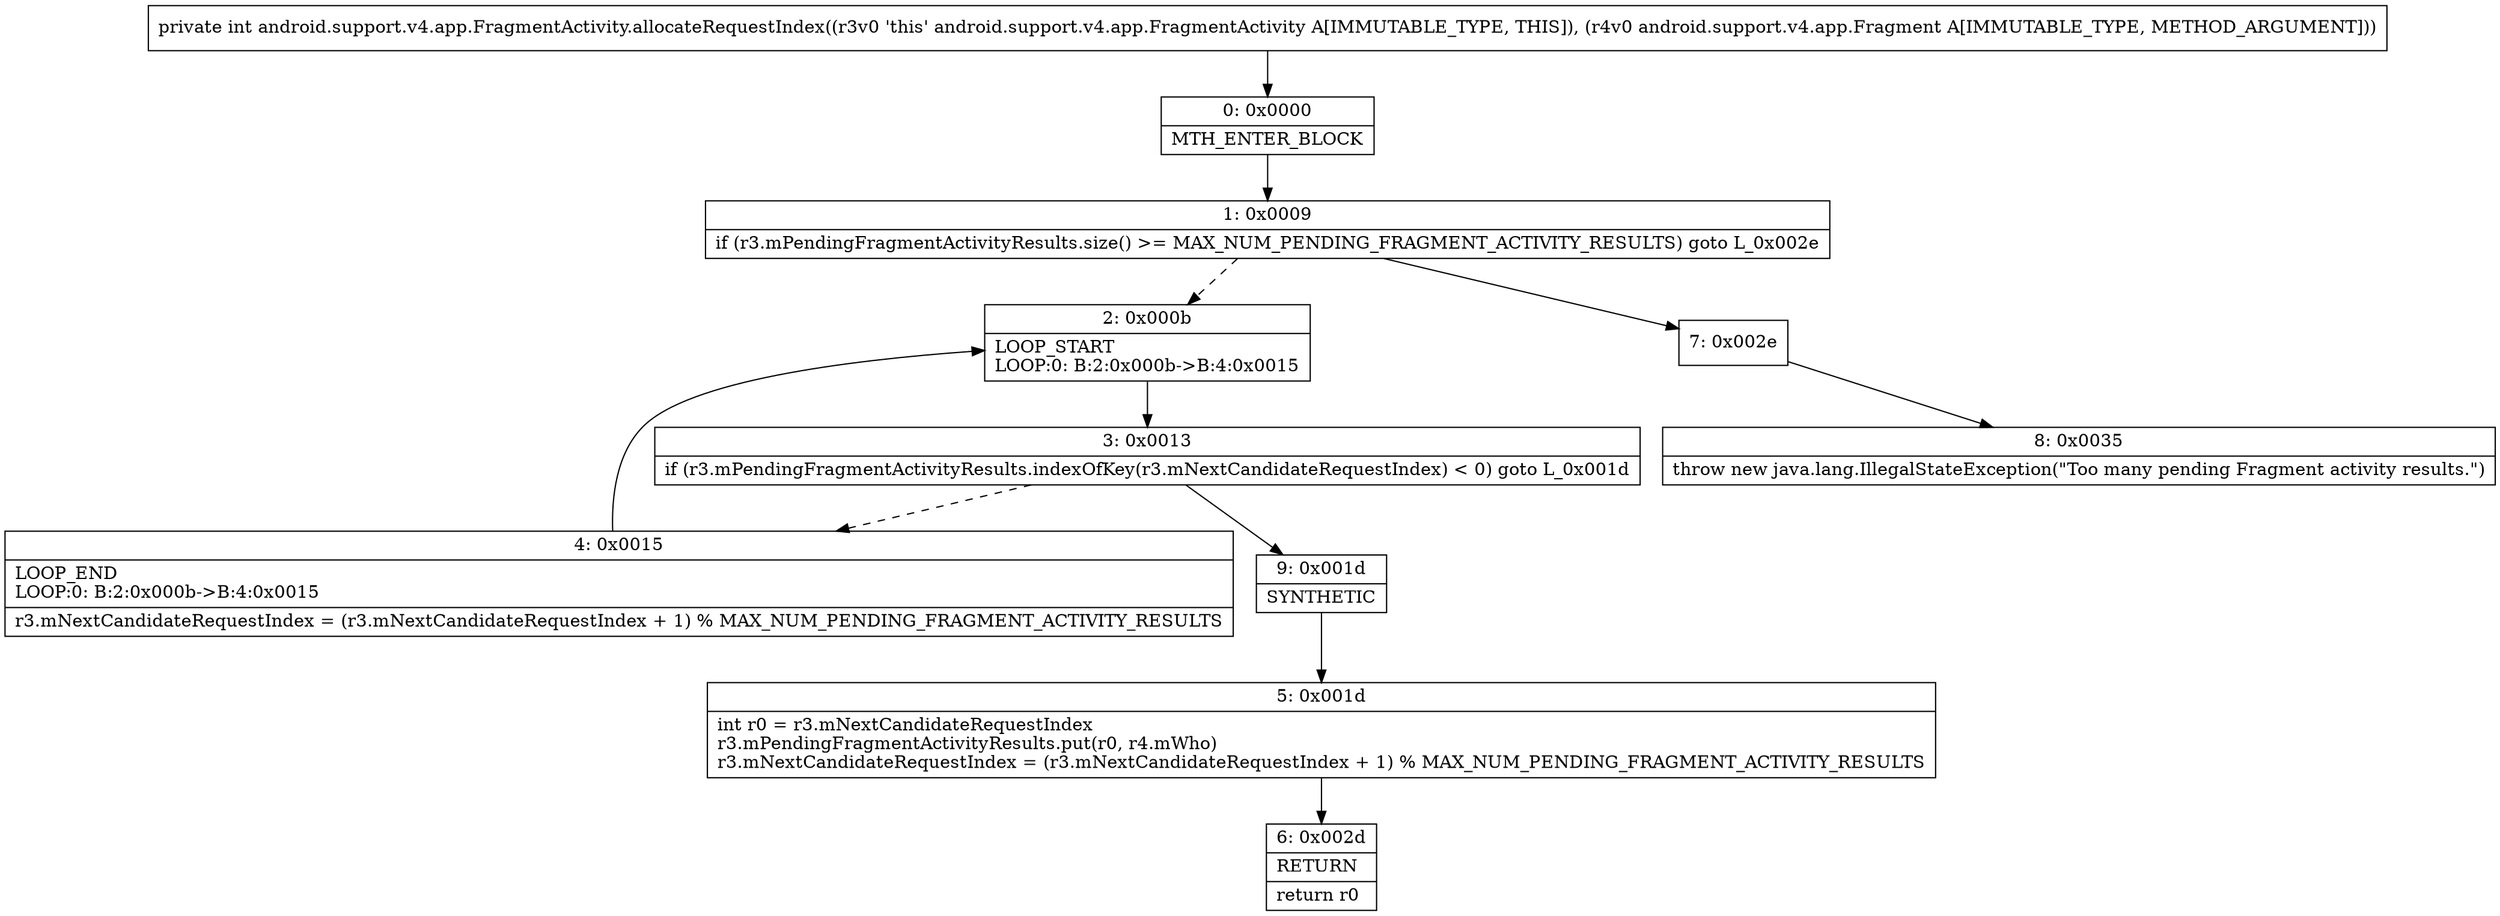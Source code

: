 digraph "CFG forandroid.support.v4.app.FragmentActivity.allocateRequestIndex(Landroid\/support\/v4\/app\/Fragment;)I" {
Node_0 [shape=record,label="{0\:\ 0x0000|MTH_ENTER_BLOCK\l}"];
Node_1 [shape=record,label="{1\:\ 0x0009|if (r3.mPendingFragmentActivityResults.size() \>= MAX_NUM_PENDING_FRAGMENT_ACTIVITY_RESULTS) goto L_0x002e\l}"];
Node_2 [shape=record,label="{2\:\ 0x000b|LOOP_START\lLOOP:0: B:2:0x000b\-\>B:4:0x0015\l}"];
Node_3 [shape=record,label="{3\:\ 0x0013|if (r3.mPendingFragmentActivityResults.indexOfKey(r3.mNextCandidateRequestIndex) \< 0) goto L_0x001d\l}"];
Node_4 [shape=record,label="{4\:\ 0x0015|LOOP_END\lLOOP:0: B:2:0x000b\-\>B:4:0x0015\l|r3.mNextCandidateRequestIndex = (r3.mNextCandidateRequestIndex + 1) % MAX_NUM_PENDING_FRAGMENT_ACTIVITY_RESULTS\l}"];
Node_5 [shape=record,label="{5\:\ 0x001d|int r0 = r3.mNextCandidateRequestIndex\lr3.mPendingFragmentActivityResults.put(r0, r4.mWho)\lr3.mNextCandidateRequestIndex = (r3.mNextCandidateRequestIndex + 1) % MAX_NUM_PENDING_FRAGMENT_ACTIVITY_RESULTS\l}"];
Node_6 [shape=record,label="{6\:\ 0x002d|RETURN\l|return r0\l}"];
Node_7 [shape=record,label="{7\:\ 0x002e}"];
Node_8 [shape=record,label="{8\:\ 0x0035|throw new java.lang.IllegalStateException(\"Too many pending Fragment activity results.\")\l}"];
Node_9 [shape=record,label="{9\:\ 0x001d|SYNTHETIC\l}"];
MethodNode[shape=record,label="{private int android.support.v4.app.FragmentActivity.allocateRequestIndex((r3v0 'this' android.support.v4.app.FragmentActivity A[IMMUTABLE_TYPE, THIS]), (r4v0 android.support.v4.app.Fragment A[IMMUTABLE_TYPE, METHOD_ARGUMENT])) }"];
MethodNode -> Node_0;
Node_0 -> Node_1;
Node_1 -> Node_2[style=dashed];
Node_1 -> Node_7;
Node_2 -> Node_3;
Node_3 -> Node_4[style=dashed];
Node_3 -> Node_9;
Node_4 -> Node_2;
Node_5 -> Node_6;
Node_7 -> Node_8;
Node_9 -> Node_5;
}

